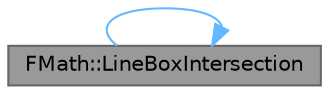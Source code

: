 digraph "FMath::LineBoxIntersection"
{
 // INTERACTIVE_SVG=YES
 // LATEX_PDF_SIZE
  bgcolor="transparent";
  edge [fontname=Helvetica,fontsize=10,labelfontname=Helvetica,labelfontsize=10];
  node [fontname=Helvetica,fontsize=10,shape=box,height=0.2,width=0.4];
  rankdir="RL";
  Node1 [id="Node000001",label="FMath::LineBoxIntersection",height=0.2,width=0.4,color="gray40", fillcolor="grey60", style="filled", fontcolor="black",tooltip="Determines whether a line intersects a box."];
  Node1 -> Node1 [id="edge1_Node000001_Node000001",dir="back",color="steelblue1",style="solid",tooltip=" "];
}
